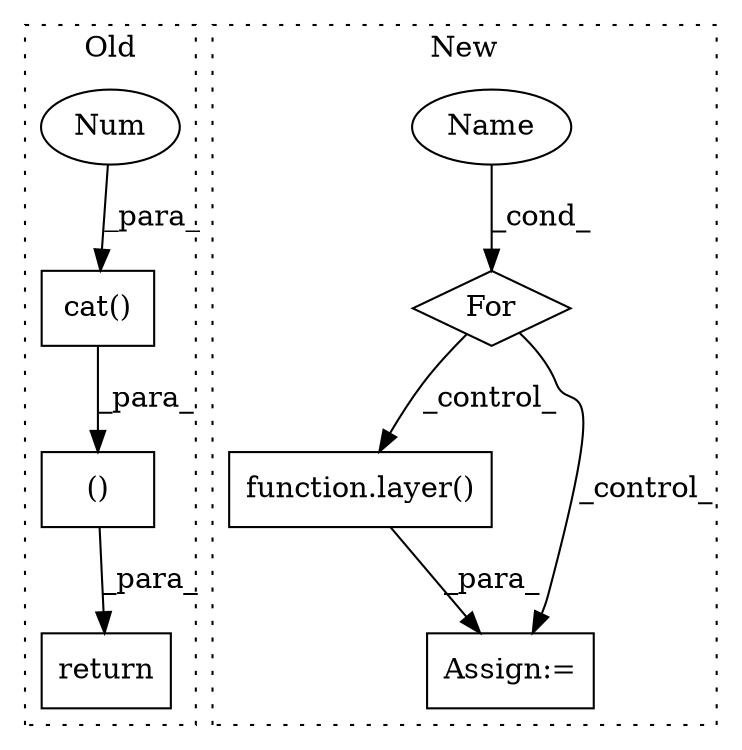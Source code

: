 digraph G {
subgraph cluster0 {
1 [label="cat()" a="75" s="3450,3468" l="10,1" shape="box"];
4 [label="Num" a="76" s="3467" l="1" shape="ellipse"];
7 [label="return" a="93" s="3478" l="7" shape="box"];
8 [label="()" a="54" s="3487" l="31" shape="box"];
label = "Old";
style="dotted";
}
subgraph cluster1 {
2 [label="function.layer()" a="75" s="10382,10396" l="6,1" shape="box"];
3 [label="Assign:=" a="68" s="10364" l="18" shape="box"];
5 [label="Name" a="87" s="10315" l="5" shape="ellipse"];
6 [label="For" a="107" s="10311,10341" l="4,14" shape="diamond"];
label = "New";
style="dotted";
}
1 -> 8 [label="_para_"];
2 -> 3 [label="_para_"];
4 -> 1 [label="_para_"];
5 -> 6 [label="_cond_"];
6 -> 3 [label="_control_"];
6 -> 2 [label="_control_"];
8 -> 7 [label="_para_"];
}